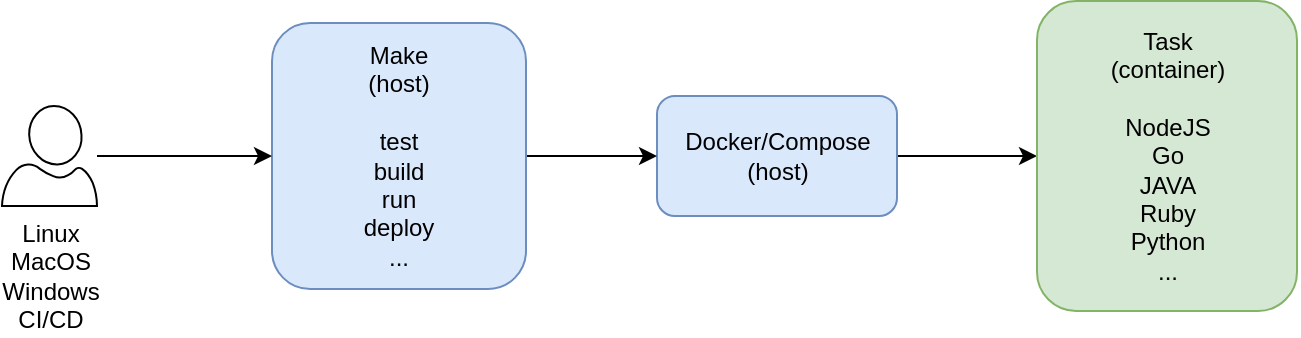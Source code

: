 <mxfile version="10.6.6" type="device"><diagram id="RSAjl202zTiNNaAWiz17" name="overview"><mxGraphModel dx="1078" dy="812" grid="1" gridSize="10" guides="1" tooltips="1" connect="1" arrows="1" fold="1" page="1" pageScale="1" pageWidth="827" pageHeight="1169" math="0" shadow="0"><root><mxCell id="fsz5m-Rq-I6CguO8qVDx-0"/><mxCell id="fsz5m-Rq-I6CguO8qVDx-1" parent="fsz5m-Rq-I6CguO8qVDx-0"/><mxCell id="T5qAedevtaUVityJe73y-2" value="" style="edgeStyle=orthogonalEdgeStyle;rounded=0;orthogonalLoop=1;jettySize=auto;html=1;" parent="fsz5m-Rq-I6CguO8qVDx-1" source="T5qAedevtaUVityJe73y-0" target="T5qAedevtaUVityJe73y-1" edge="1"><mxGeometry relative="1" as="geometry"/></mxCell><mxCell id="T5qAedevtaUVityJe73y-0" value="Docker/Compose&lt;br style=&quot;font-size: 12px;&quot;&gt;(host)&lt;br style=&quot;font-size: 12px;&quot;&gt;" style="rounded=1;whiteSpace=wrap;html=1;fillColor=#dae8fc;strokeColor=#6c8ebf;fontSize=12;" parent="fsz5m-Rq-I6CguO8qVDx-1" vertex="1"><mxGeometry x="416.5" y="65" width="120" height="60" as="geometry"/></mxCell><mxCell id="T5qAedevtaUVityJe73y-5" style="edgeStyle=orthogonalEdgeStyle;rounded=0;orthogonalLoop=1;jettySize=auto;html=1;entryX=0;entryY=0.5;entryDx=0;entryDy=0;" parent="fsz5m-Rq-I6CguO8qVDx-1" source="T5qAedevtaUVityJe73y-3" target="T5qAedevtaUVityJe73y-0" edge="1"><mxGeometry relative="1" as="geometry"/></mxCell><mxCell id="T5qAedevtaUVityJe73y-3" value="&lt;font style=&quot;font-size: 12px;&quot;&gt;Make&lt;br style=&quot;font-size: 12px;&quot;&gt;(host)&lt;br style=&quot;font-size: 12px;&quot;&gt;&lt;br style=&quot;font-size: 12px;&quot;&gt;test&lt;br style=&quot;font-size: 12px;&quot;&gt;build&lt;br style=&quot;font-size: 12px;&quot;&gt;run&lt;br style=&quot;font-size: 12px;&quot;&gt;deploy&lt;br style=&quot;font-size: 12px;&quot;&gt;...&lt;/font&gt;&lt;br style=&quot;font-size: 12px;&quot;&gt;" style="rounded=1;whiteSpace=wrap;html=1;fillColor=#dae8fc;strokeColor=#6c8ebf;fontSize=12;" parent="fsz5m-Rq-I6CguO8qVDx-1" vertex="1"><mxGeometry x="224" y="28.5" width="127" height="133" as="geometry"/></mxCell><mxCell id="T5qAedevtaUVityJe73y-1" value="Task&lt;br style=&quot;font-size: 12px;&quot;&gt;(container)&lt;br style=&quot;font-size: 12px;&quot;&gt;&lt;br style=&quot;font-size: 12px;&quot;&gt;NodeJS&lt;br style=&quot;font-size: 12px;&quot;&gt;Go&lt;br style=&quot;font-size: 12px;&quot;&gt;JAVA&lt;br style=&quot;font-size: 12px;&quot;&gt;Ruby&lt;br style=&quot;font-size: 12px;&quot;&gt;Python&lt;br style=&quot;font-size: 12px;&quot;&gt;...&lt;br style=&quot;font-size: 12px;&quot;&gt;" style="rounded=1;whiteSpace=wrap;html=1;fillColor=#d5e8d4;strokeColor=#82b366;fontSize=12;" parent="fsz5m-Rq-I6CguO8qVDx-1" vertex="1"><mxGeometry x="606.5" y="17.5" width="130" height="155" as="geometry"/></mxCell><mxCell id="T5qAedevtaUVityJe73y-8" style="edgeStyle=orthogonalEdgeStyle;rounded=0;orthogonalLoop=1;jettySize=auto;html=1;" parent="fsz5m-Rq-I6CguO8qVDx-1" source="T5qAedevtaUVityJe73y-7" target="T5qAedevtaUVityJe73y-3" edge="1"><mxGeometry relative="1" as="geometry"/></mxCell><mxCell id="T5qAedevtaUVityJe73y-7" value="&lt;font style=&quot;font-size: 12px;&quot;&gt;Linux&lt;br style=&quot;font-size: 12px;&quot;&gt;MacOS&lt;br style=&quot;font-size: 12px;&quot;&gt;Windows&lt;br style=&quot;font-size: 12px;&quot;&gt;CI/CD&lt;/font&gt;&lt;br style=&quot;font-size: 12px;&quot;&gt;" style="verticalLabelPosition=bottom;html=1;verticalAlign=top;align=center;shape=mxgraph.azure.user;fontSize=12;" parent="fsz5m-Rq-I6CguO8qVDx-1" vertex="1"><mxGeometry x="89" y="70" width="47.5" height="50" as="geometry"/></mxCell></root></mxGraphModel></diagram><diagram name="pattern-overview" id="eiXfqsggElCbKUFKpb2M"><mxGraphModel dx="1078" dy="812" grid="1" gridSize="10" guides="1" tooltips="1" connect="1" arrows="1" fold="1" page="1" pageScale="1" pageWidth="827" pageHeight="1169" math="0" shadow="0"><root><mxCell id="oxXSUNCanbAHQcKtdMAs-0"/><mxCell id="oxXSUNCanbAHQcKtdMAs-1" parent="oxXSUNCanbAHQcKtdMAs-0"/><mxCell id="oxXSUNCanbAHQcKtdMAs-2" value="" style="edgeStyle=orthogonalEdgeStyle;rounded=0;orthogonalLoop=1;jettySize=auto;html=1;" edge="1" parent="oxXSUNCanbAHQcKtdMAs-1" source="oxXSUNCanbAHQcKtdMAs-3" target="oxXSUNCanbAHQcKtdMAs-5"><mxGeometry relative="1" as="geometry"/></mxCell><mxCell id="oxXSUNCanbAHQcKtdMAs-3" value="Make&lt;br&gt;(host)&lt;br&gt;" style="rounded=1;whiteSpace=wrap;html=1;fillColor=#dae8fc;strokeColor=#6c8ebf;" vertex="1" parent="oxXSUNCanbAHQcKtdMAs-1"><mxGeometry x="180" y="20" width="120" height="60" as="geometry"/></mxCell><mxCell id="oxXSUNCanbAHQcKtdMAs-4" value="" style="edgeStyle=orthogonalEdgeStyle;rounded=0;orthogonalLoop=1;jettySize=auto;html=1;" edge="1" parent="oxXSUNCanbAHQcKtdMAs-1" source="oxXSUNCanbAHQcKtdMAs-5" target="oxXSUNCanbAHQcKtdMAs-6"><mxGeometry relative="1" as="geometry"/></mxCell><mxCell id="oxXSUNCanbAHQcKtdMAs-5" value="Docker/Compose&lt;br&gt;(host)&lt;br&gt;" style="rounded=1;whiteSpace=wrap;html=1;fillColor=#dae8fc;strokeColor=#6c8ebf;" vertex="1" parent="oxXSUNCanbAHQcKtdMAs-1"><mxGeometry x="380" y="20" width="120" height="60" as="geometry"/></mxCell><mxCell id="oxXSUNCanbAHQcKtdMAs-6" value="Task&lt;br&gt;(container)&lt;br&gt;" style="rounded=1;whiteSpace=wrap;html=1;fillColor=#d5e8d4;strokeColor=#82b366;" vertex="1" parent="oxXSUNCanbAHQcKtdMAs-1"><mxGeometry x="580" y="20" width="120" height="60" as="geometry"/></mxCell><mxCell id="oxXSUNCanbAHQcKtdMAs-7" style="edgeStyle=orthogonalEdgeStyle;rounded=0;orthogonalLoop=1;jettySize=auto;html=1;entryX=0;entryY=0.5;entryDx=0;entryDy=0;" edge="1" parent="oxXSUNCanbAHQcKtdMAs-1" source="oxXSUNCanbAHQcKtdMAs-8" target="oxXSUNCanbAHQcKtdMAs-3"><mxGeometry relative="1" as="geometry"/></mxCell><mxCell id="oxXSUNCanbAHQcKtdMAs-8" value="" style="shadow=0;dashed=0;html=1;labelPosition=center;verticalLabelPosition=bottom;verticalAlign=top;align=center;shape=mxgraph.azure.user;" vertex="1" parent="oxXSUNCanbAHQcKtdMAs-1"><mxGeometry x="50" y="25" width="47" height="50" as="geometry"/></mxCell></root></mxGraphModel></diagram><diagram id="reEYDfzW0cyjqdW_xCB4" name="pattern-make"><mxGraphModel dx="1078" dy="812" grid="1" gridSize="10" guides="1" tooltips="1" connect="1" arrows="1" fold="1" page="1" pageScale="1" pageWidth="827" pageHeight="1169" math="0" shadow="0"><root><mxCell id="0"/><mxCell id="1" parent="0"/><mxCell id="G61EsBS5rhrTp4_K75w0-12" value="" style="edgeStyle=orthogonalEdgeStyle;rounded=0;orthogonalLoop=1;jettySize=auto;html=1;" edge="1" parent="1" source="G61EsBS5rhrTp4_K75w0-8" target="G61EsBS5rhrTp4_K75w0-11"><mxGeometry relative="1" as="geometry"/></mxCell><mxCell id="G61EsBS5rhrTp4_K75w0-8" value="Make&lt;br&gt;(host)&lt;br&gt;" style="rounded=1;whiteSpace=wrap;html=1;fillColor=#dae8fc;strokeColor=#6c8ebf;" vertex="1" parent="1"><mxGeometry x="180" y="20" width="120" height="60" as="geometry"/></mxCell><mxCell id="G61EsBS5rhrTp4_K75w0-14" value="" style="edgeStyle=orthogonalEdgeStyle;rounded=0;orthogonalLoop=1;jettySize=auto;html=1;" edge="1" parent="1" source="G61EsBS5rhrTp4_K75w0-11" target="G61EsBS5rhrTp4_K75w0-13"><mxGeometry relative="1" as="geometry"/></mxCell><mxCell id="G61EsBS5rhrTp4_K75w0-11" value="Compose&lt;br&gt;(host)&lt;br&gt;" style="rounded=1;whiteSpace=wrap;html=1;fillColor=#dae8fc;strokeColor=#6c8ebf;" vertex="1" parent="1"><mxGeometry x="380" y="20" width="120" height="60" as="geometry"/></mxCell><mxCell id="G61EsBS5rhrTp4_K75w0-13" value="Make&lt;br&gt;(container)&lt;br&gt;" style="rounded=1;whiteSpace=wrap;html=1;fillColor=#d5e8d4;strokeColor=#82b366;" vertex="1" parent="1"><mxGeometry x="580" y="20" width="120" height="60" as="geometry"/></mxCell><mxCell id="G61EsBS5rhrTp4_K75w0-10" style="edgeStyle=orthogonalEdgeStyle;rounded=0;orthogonalLoop=1;jettySize=auto;html=1;entryX=0;entryY=0.5;entryDx=0;entryDy=0;" edge="1" parent="1" source="G61EsBS5rhrTp4_K75w0-9" target="G61EsBS5rhrTp4_K75w0-8"><mxGeometry relative="1" as="geometry"/></mxCell><mxCell id="G61EsBS5rhrTp4_K75w0-9" value="" style="shadow=0;dashed=0;html=1;labelPosition=center;verticalLabelPosition=bottom;verticalAlign=top;align=center;shape=mxgraph.azure.user;" vertex="1" parent="1"><mxGeometry x="50" y="25" width="47" height="50" as="geometry"/></mxCell></root></mxGraphModel></diagram><diagram id="eM6rfzzklQuabI-rZNQv" name="pattern-shell"><mxGraphModel dx="1078" dy="812" grid="1" gridSize="10" guides="1" tooltips="1" connect="1" arrows="1" fold="1" page="1" pageScale="1" pageWidth="827" pageHeight="1169" math="0" shadow="0"><root><mxCell id="d7iRGMvWd1AksWCoXNxX-0"/><mxCell id="d7iRGMvWd1AksWCoXNxX-1" parent="d7iRGMvWd1AksWCoXNxX-0"/><mxCell id="uOiMU_EG-TTzCrRgokTq-0" value="" style="edgeStyle=orthogonalEdgeStyle;rounded=0;orthogonalLoop=1;jettySize=auto;html=1;" edge="1" parent="d7iRGMvWd1AksWCoXNxX-1" source="uOiMU_EG-TTzCrRgokTq-1" target="uOiMU_EG-TTzCrRgokTq-3"><mxGeometry relative="1" as="geometry"/></mxCell><mxCell id="uOiMU_EG-TTzCrRgokTq-1" value="Make&lt;br&gt;(host)&lt;br&gt;" style="rounded=1;whiteSpace=wrap;html=1;fillColor=#dae8fc;strokeColor=#6c8ebf;" vertex="1" parent="d7iRGMvWd1AksWCoXNxX-1"><mxGeometry x="180" y="20" width="120" height="60" as="geometry"/></mxCell><mxCell id="uOiMU_EG-TTzCrRgokTq-2" value="" style="edgeStyle=orthogonalEdgeStyle;rounded=0;orthogonalLoop=1;jettySize=auto;html=1;" edge="1" parent="d7iRGMvWd1AksWCoXNxX-1" source="uOiMU_EG-TTzCrRgokTq-3" target="uOiMU_EG-TTzCrRgokTq-4"><mxGeometry relative="1" as="geometry"/></mxCell><mxCell id="uOiMU_EG-TTzCrRgokTq-3" value="Compose&lt;br&gt;(host)&lt;br&gt;" style="rounded=1;whiteSpace=wrap;html=1;fillColor=#dae8fc;strokeColor=#6c8ebf;" vertex="1" parent="d7iRGMvWd1AksWCoXNxX-1"><mxGeometry x="380" y="20" width="120" height="60" as="geometry"/></mxCell><mxCell id="uOiMU_EG-TTzCrRgokTq-4" value="Shell command&lt;br&gt;(container)&lt;br&gt;" style="rounded=1;whiteSpace=wrap;html=1;fillColor=#d5e8d4;strokeColor=#82b366;" vertex="1" parent="d7iRGMvWd1AksWCoXNxX-1"><mxGeometry x="580" y="20" width="120" height="60" as="geometry"/></mxCell><mxCell id="uOiMU_EG-TTzCrRgokTq-5" style="edgeStyle=orthogonalEdgeStyle;rounded=0;orthogonalLoop=1;jettySize=auto;html=1;entryX=0;entryY=0.5;entryDx=0;entryDy=0;" edge="1" parent="d7iRGMvWd1AksWCoXNxX-1" source="uOiMU_EG-TTzCrRgokTq-6" target="uOiMU_EG-TTzCrRgokTq-1"><mxGeometry relative="1" as="geometry"/></mxCell><mxCell id="uOiMU_EG-TTzCrRgokTq-6" value="" style="shadow=0;dashed=0;html=1;labelPosition=center;verticalLabelPosition=bottom;verticalAlign=top;align=center;shape=mxgraph.azure.user;" vertex="1" parent="d7iRGMvWd1AksWCoXNxX-1"><mxGeometry x="50" y="25" width="47" height="50" as="geometry"/></mxCell></root></mxGraphModel></diagram><diagram name="pattern-shell-file" id="zCPr9yhRRwWy0foTrIVX"><mxGraphModel dx="1078" dy="812" grid="1" gridSize="10" guides="1" tooltips="1" connect="1" arrows="1" fold="1" page="1" pageScale="1" pageWidth="827" pageHeight="1169" math="0" shadow="0"><root><mxCell id="kq8kMy_g6Q8yPE3opOZM-0"/><mxCell id="kq8kMy_g6Q8yPE3opOZM-1" parent="kq8kMy_g6Q8yPE3opOZM-0"/><mxCell id="kq8kMy_g6Q8yPE3opOZM-2" value="" style="edgeStyle=orthogonalEdgeStyle;rounded=0;orthogonalLoop=1;jettySize=auto;html=1;" edge="1" parent="kq8kMy_g6Q8yPE3opOZM-1" source="kq8kMy_g6Q8yPE3opOZM-3" target="kq8kMy_g6Q8yPE3opOZM-5"><mxGeometry relative="1" as="geometry"/></mxCell><mxCell id="kq8kMy_g6Q8yPE3opOZM-3" value="Make&lt;br&gt;(host)&lt;br&gt;" style="rounded=1;whiteSpace=wrap;html=1;fillColor=#dae8fc;strokeColor=#6c8ebf;" vertex="1" parent="kq8kMy_g6Q8yPE3opOZM-1"><mxGeometry x="180" y="20" width="120" height="60" as="geometry"/></mxCell><mxCell id="kq8kMy_g6Q8yPE3opOZM-4" value="" style="edgeStyle=orthogonalEdgeStyle;rounded=0;orthogonalLoop=1;jettySize=auto;html=1;" edge="1" parent="kq8kMy_g6Q8yPE3opOZM-1" source="kq8kMy_g6Q8yPE3opOZM-5" target="kq8kMy_g6Q8yPE3opOZM-6"><mxGeometry relative="1" as="geometry"/></mxCell><mxCell id="kq8kMy_g6Q8yPE3opOZM-5" value="Compose&lt;br&gt;(host)&lt;br&gt;" style="rounded=1;whiteSpace=wrap;html=1;fillColor=#dae8fc;strokeColor=#6c8ebf;" vertex="1" parent="kq8kMy_g6Q8yPE3opOZM-1"><mxGeometry x="380" y="20" width="120" height="60" as="geometry"/></mxCell><mxCell id="kq8kMy_g6Q8yPE3opOZM-6" value="Shell File&lt;br&gt;(container)&lt;br&gt;" style="rounded=1;whiteSpace=wrap;html=1;fillColor=#d5e8d4;strokeColor=#82b366;" vertex="1" parent="kq8kMy_g6Q8yPE3opOZM-1"><mxGeometry x="580" y="20" width="120" height="60" as="geometry"/></mxCell><mxCell id="kq8kMy_g6Q8yPE3opOZM-7" style="edgeStyle=orthogonalEdgeStyle;rounded=0;orthogonalLoop=1;jettySize=auto;html=1;entryX=0;entryY=0.5;entryDx=0;entryDy=0;" edge="1" parent="kq8kMy_g6Q8yPE3opOZM-1" source="kq8kMy_g6Q8yPE3opOZM-8" target="kq8kMy_g6Q8yPE3opOZM-3"><mxGeometry relative="1" as="geometry"/></mxCell><mxCell id="kq8kMy_g6Q8yPE3opOZM-8" value="" style="shadow=0;dashed=0;html=1;labelPosition=center;verticalLabelPosition=bottom;verticalAlign=top;align=center;shape=mxgraph.azure.user;" vertex="1" parent="kq8kMy_g6Q8yPE3opOZM-1"><mxGeometry x="50" y="25" width="47" height="50" as="geometry"/></mxCell></root></mxGraphModel></diagram><diagram name="pattern-language" id="I0dJz5ruwkRtj7GQksnc"><mxGraphModel dx="1078" dy="812" grid="1" gridSize="10" guides="1" tooltips="1" connect="1" arrows="1" fold="1" page="1" pageScale="1" pageWidth="827" pageHeight="1169" math="0" shadow="0"><root><mxCell id="css8mMGmhpJ-8QrLIEAe-0"/><mxCell id="css8mMGmhpJ-8QrLIEAe-1" parent="css8mMGmhpJ-8QrLIEAe-0"/><mxCell id="css8mMGmhpJ-8QrLIEAe-2" value="" style="edgeStyle=orthogonalEdgeStyle;rounded=0;orthogonalLoop=1;jettySize=auto;html=1;" edge="1" parent="css8mMGmhpJ-8QrLIEAe-1" source="css8mMGmhpJ-8QrLIEAe-3" target="css8mMGmhpJ-8QrLIEAe-5"><mxGeometry relative="1" as="geometry"/></mxCell><mxCell id="css8mMGmhpJ-8QrLIEAe-3" value="Make&lt;br&gt;(host)&lt;br&gt;" style="rounded=1;whiteSpace=wrap;html=1;fillColor=#dae8fc;strokeColor=#6c8ebf;" vertex="1" parent="css8mMGmhpJ-8QrLIEAe-1"><mxGeometry x="180" y="20" width="120" height="60" as="geometry"/></mxCell><mxCell id="css8mMGmhpJ-8QrLIEAe-4" value="" style="edgeStyle=orthogonalEdgeStyle;rounded=0;orthogonalLoop=1;jettySize=auto;html=1;" edge="1" parent="css8mMGmhpJ-8QrLIEAe-1" source="css8mMGmhpJ-8QrLIEAe-5" target="css8mMGmhpJ-8QrLIEAe-6"><mxGeometry relative="1" as="geometry"/></mxCell><mxCell id="css8mMGmhpJ-8QrLIEAe-5" value="Compose&lt;br&gt;(host)&lt;br&gt;" style="rounded=1;whiteSpace=wrap;html=1;fillColor=#dae8fc;strokeColor=#6c8ebf;" vertex="1" parent="css8mMGmhpJ-8QrLIEAe-1"><mxGeometry x="380" y="20" width="120" height="60" as="geometry"/></mxCell><mxCell id="css8mMGmhpJ-8QrLIEAe-6" value="JavaScript File&lt;br&gt;(container)&lt;br&gt;" style="rounded=1;whiteSpace=wrap;html=1;fillColor=#d5e8d4;strokeColor=#82b366;" vertex="1" parent="css8mMGmhpJ-8QrLIEAe-1"><mxGeometry x="580" y="20" width="120" height="60" as="geometry"/></mxCell><mxCell id="css8mMGmhpJ-8QrLIEAe-7" style="edgeStyle=orthogonalEdgeStyle;rounded=0;orthogonalLoop=1;jettySize=auto;html=1;entryX=0;entryY=0.5;entryDx=0;entryDy=0;" edge="1" parent="css8mMGmhpJ-8QrLIEAe-1" source="css8mMGmhpJ-8QrLIEAe-8" target="css8mMGmhpJ-8QrLIEAe-3"><mxGeometry relative="1" as="geometry"/></mxCell><mxCell id="css8mMGmhpJ-8QrLIEAe-8" value="" style="shadow=0;dashed=0;html=1;labelPosition=center;verticalLabelPosition=bottom;verticalAlign=top;align=center;shape=mxgraph.azure.user;" vertex="1" parent="css8mMGmhpJ-8QrLIEAe-1"><mxGeometry x="50" y="25" width="47" height="50" as="geometry"/></mxCell></root></mxGraphModel></diagram><diagram name="pattern-task-tool" id="sx35B3K7FmFZNI9OPnH_"><mxGraphModel dx="1078" dy="812" grid="1" gridSize="10" guides="1" tooltips="1" connect="1" arrows="1" fold="1" page="1" pageScale="1" pageWidth="827" pageHeight="1169" math="0" shadow="0"><root><mxCell id="kYfELaTCCZT-IpP-wY4n-0"/><mxCell id="kYfELaTCCZT-IpP-wY4n-1" parent="kYfELaTCCZT-IpP-wY4n-0"/><mxCell id="kYfELaTCCZT-IpP-wY4n-2" value="" style="edgeStyle=orthogonalEdgeStyle;rounded=0;orthogonalLoop=1;jettySize=auto;html=1;" edge="1" parent="kYfELaTCCZT-IpP-wY4n-1" source="kYfELaTCCZT-IpP-wY4n-3" target="kYfELaTCCZT-IpP-wY4n-5"><mxGeometry relative="1" as="geometry"/></mxCell><mxCell id="kYfELaTCCZT-IpP-wY4n-3" value="Make&lt;br&gt;(host)&lt;br&gt;" style="rounded=1;whiteSpace=wrap;html=1;fillColor=#dae8fc;strokeColor=#6c8ebf;" vertex="1" parent="kYfELaTCCZT-IpP-wY4n-1"><mxGeometry x="180" y="20" width="120" height="60" as="geometry"/></mxCell><mxCell id="kYfELaTCCZT-IpP-wY4n-4" value="" style="edgeStyle=orthogonalEdgeStyle;rounded=0;orthogonalLoop=1;jettySize=auto;html=1;" edge="1" parent="kYfELaTCCZT-IpP-wY4n-1" source="kYfELaTCCZT-IpP-wY4n-5" target="kYfELaTCCZT-IpP-wY4n-6"><mxGeometry relative="1" as="geometry"/></mxCell><mxCell id="kYfELaTCCZT-IpP-wY4n-5" value="Compose&lt;br&gt;(host)&lt;br&gt;" style="rounded=1;whiteSpace=wrap;html=1;fillColor=#dae8fc;strokeColor=#6c8ebf;" vertex="1" parent="kYfELaTCCZT-IpP-wY4n-1"><mxGeometry x="380" y="20" width="120" height="60" as="geometry"/></mxCell><mxCell id="kYfELaTCCZT-IpP-wY4n-6" value="Task Tool&lt;br&gt;(container)&lt;br&gt;" style="rounded=1;whiteSpace=wrap;html=1;fillColor=#d5e8d4;strokeColor=#82b366;" vertex="1" parent="kYfELaTCCZT-IpP-wY4n-1"><mxGeometry x="580" y="20" width="120" height="60" as="geometry"/></mxCell><mxCell id="kYfELaTCCZT-IpP-wY4n-7" style="edgeStyle=orthogonalEdgeStyle;rounded=0;orthogonalLoop=1;jettySize=auto;html=1;entryX=0;entryY=0.5;entryDx=0;entryDy=0;" edge="1" parent="kYfELaTCCZT-IpP-wY4n-1" source="kYfELaTCCZT-IpP-wY4n-8" target="kYfELaTCCZT-IpP-wY4n-3"><mxGeometry relative="1" as="geometry"/></mxCell><mxCell id="kYfELaTCCZT-IpP-wY4n-8" value="" style="shadow=0;dashed=0;html=1;labelPosition=center;verticalLabelPosition=bottom;verticalAlign=top;align=center;shape=mxgraph.azure.user;" vertex="1" parent="kYfELaTCCZT-IpP-wY4n-1"><mxGeometry x="50" y="25" width="47" height="50" as="geometry"/></mxCell></root></mxGraphModel></diagram><diagram name="pattern-docker" id="sJwlaM5cf4ts14gijPxe"><mxGraphModel dx="1078" dy="812" grid="1" gridSize="10" guides="1" tooltips="1" connect="1" arrows="1" fold="1" page="1" pageScale="1" pageWidth="827" pageHeight="1169" math="0" shadow="0"><root><mxCell id="clgag6M23f43i_96SI_T-0"/><mxCell id="clgag6M23f43i_96SI_T-1" parent="clgag6M23f43i_96SI_T-0"/><mxCell id="clgag6M23f43i_96SI_T-2" value="" style="edgeStyle=orthogonalEdgeStyle;rounded=0;orthogonalLoop=1;jettySize=auto;html=1;" parent="clgag6M23f43i_96SI_T-1" source="clgag6M23f43i_96SI_T-3" target="clgag6M23f43i_96SI_T-5" edge="1"><mxGeometry relative="1" as="geometry"/></mxCell><mxCell id="clgag6M23f43i_96SI_T-3" value="Make&lt;br&gt;(host)&lt;br&gt;" style="rounded=1;whiteSpace=wrap;html=1;fillColor=#dae8fc;strokeColor=#6c8ebf;" parent="clgag6M23f43i_96SI_T-1" vertex="1"><mxGeometry x="180" y="20" width="120" height="60" as="geometry"/></mxCell><mxCell id="clgag6M23f43i_96SI_T-4" value="" style="edgeStyle=orthogonalEdgeStyle;rounded=0;orthogonalLoop=1;jettySize=auto;html=1;" parent="clgag6M23f43i_96SI_T-1" source="clgag6M23f43i_96SI_T-5" target="clgag6M23f43i_96SI_T-6" edge="1"><mxGeometry relative="1" as="geometry"/></mxCell><mxCell id="clgag6M23f43i_96SI_T-5" value="Docker&lt;br&gt;(host)&lt;br&gt;" style="rounded=1;whiteSpace=wrap;html=1;fillColor=#dae8fc;strokeColor=#6c8ebf;" parent="clgag6M23f43i_96SI_T-1" vertex="1"><mxGeometry x="380" y="20" width="120" height="60" as="geometry"/></mxCell><mxCell id="clgag6M23f43i_96SI_T-6" value="Shell Command&lt;br&gt;(container)&lt;br&gt;" style="rounded=1;whiteSpace=wrap;html=1;fillColor=#d5e8d4;strokeColor=#82b366;" parent="clgag6M23f43i_96SI_T-1" vertex="1"><mxGeometry x="580" y="20" width="120" height="60" as="geometry"/></mxCell><mxCell id="clgag6M23f43i_96SI_T-7" style="edgeStyle=orthogonalEdgeStyle;rounded=0;orthogonalLoop=1;jettySize=auto;html=1;entryX=0;entryY=0.5;entryDx=0;entryDy=0;" parent="clgag6M23f43i_96SI_T-1" source="clgag6M23f43i_96SI_T-8" target="clgag6M23f43i_96SI_T-3" edge="1"><mxGeometry relative="1" as="geometry"/></mxCell><mxCell id="clgag6M23f43i_96SI_T-8" value="" style="shadow=0;dashed=0;html=1;labelPosition=center;verticalLabelPosition=bottom;verticalAlign=top;align=center;shape=mxgraph.azure.user;" parent="clgag6M23f43i_96SI_T-1" vertex="1"><mxGeometry x="50" y="25" width="47" height="50" as="geometry"/></mxCell></root></mxGraphModel></diagram><diagram id="K7SqJSdqmGco8jdCYuhl" name="pattern-dind"><mxGraphModel dx="1078" dy="812" grid="1" gridSize="10" guides="1" tooltips="1" connect="1" arrows="1" fold="1" page="1" pageScale="1" pageWidth="827" pageHeight="1169" math="0" shadow="0"><root><mxCell id="XXvZkiRDBWDUNDKOrel9-0"/><mxCell id="XXvZkiRDBWDUNDKOrel9-1" parent="XXvZkiRDBWDUNDKOrel9-0"/><mxCell id="WaP8PXw7fXVTh9YPXk7v-0" value="" style="edgeStyle=orthogonalEdgeStyle;rounded=0;orthogonalLoop=1;jettySize=auto;html=1;entryX=0;entryY=0.5;entryDx=0;entryDy=0;" edge="1" parent="XXvZkiRDBWDUNDKOrel9-1" source="WaP8PXw7fXVTh9YPXk7v-1" target="WaP8PXw7fXVTh9YPXk7v-4"><mxGeometry relative="1" as="geometry"><mxPoint x="380" y="50" as="targetPoint"/></mxGeometry></mxCell><mxCell id="WaP8PXw7fXVTh9YPXk7v-1" value="Docker&lt;br&gt;(host)&lt;br&gt;" style="rounded=1;whiteSpace=wrap;html=1;fillColor=#dae8fc;strokeColor=#6c8ebf;" vertex="1" parent="XXvZkiRDBWDUNDKOrel9-1"><mxGeometry x="178.5" y="40" width="120" height="60" as="geometry"/></mxCell><mxCell id="WaP8PXw7fXVTh9YPXk7v-4" value="Patterns:&lt;br&gt;Make&lt;br&gt;Docker&lt;br&gt;Compose&lt;br&gt;(container)&lt;br&gt;" style="rounded=1;whiteSpace=wrap;html=1;fillColor=#d5e8d4;strokeColor=#82b366;" vertex="1" parent="XXvZkiRDBWDUNDKOrel9-1"><mxGeometry x="380" y="25" width="120" height="90" as="geometry"/></mxCell><mxCell id="WaP8PXw7fXVTh9YPXk7v-5" style="edgeStyle=orthogonalEdgeStyle;rounded=0;orthogonalLoop=1;jettySize=auto;html=1;entryX=0;entryY=0.5;entryDx=0;entryDy=0;" edge="1" parent="XXvZkiRDBWDUNDKOrel9-1" source="WaP8PXw7fXVTh9YPXk7v-6" target="WaP8PXw7fXVTh9YPXk7v-1"><mxGeometry relative="1" as="geometry"/></mxCell><mxCell id="WaP8PXw7fXVTh9YPXk7v-6" value="" style="shadow=0;dashed=0;html=1;labelPosition=center;verticalLabelPosition=bottom;verticalAlign=top;align=center;shape=mxgraph.azure.user;" vertex="1" parent="XXvZkiRDBWDUNDKOrel9-1"><mxGeometry x="50" y="45" width="47" height="50" as="geometry"/></mxCell></root></mxGraphModel></diagram></mxfile>